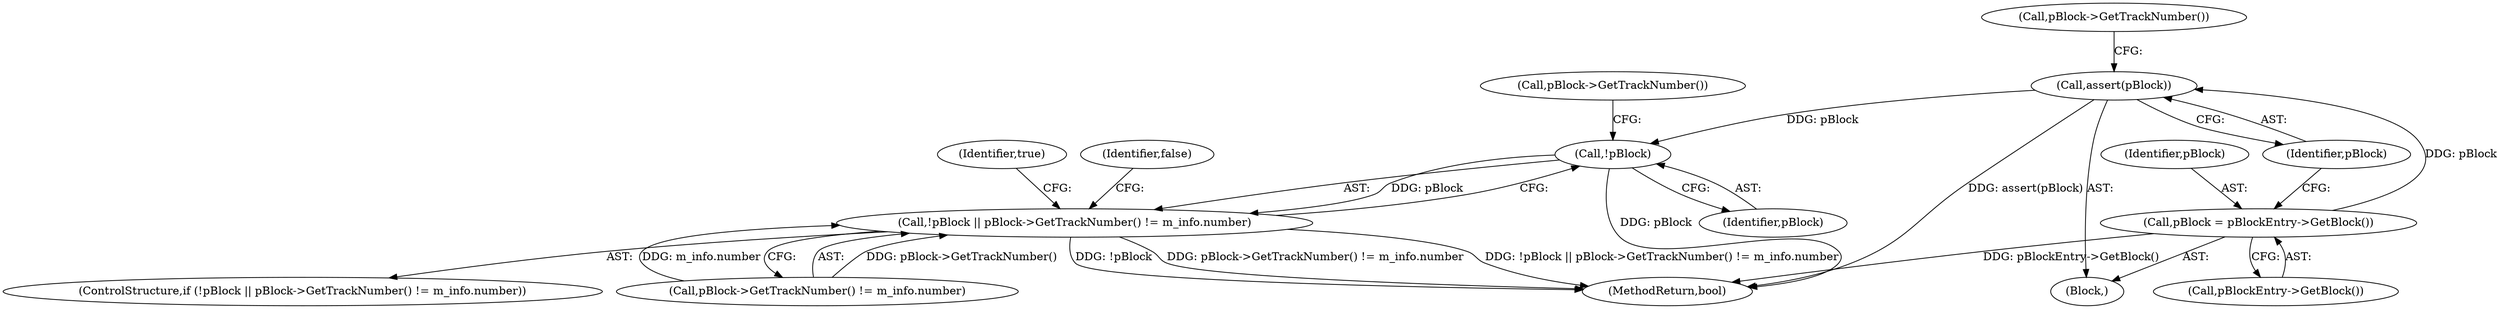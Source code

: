 digraph "1_Android_04839626ed859623901ebd3a5fd483982186b59d_213@API" {
"1000108" [label="(Call,assert(pBlock))"];
"1000105" [label="(Call,pBlock = pBlockEntry->GetBlock())"];
"1000118" [label="(Call,!pBlock)"];
"1000117" [label="(Call,!pBlock || pBlock->GetTrackNumber() != m_info.number)"];
"1000116" [label="(ControlStructure,if (!pBlock || pBlock->GetTrackNumber() != m_info.number))"];
"1000117" [label="(Call,!pBlock || pBlock->GetTrackNumber() != m_info.number)"];
"1000121" [label="(Call,pBlock->GetTrackNumber())"];
"1000129" [label="(MethodReturn,bool)"];
"1000105" [label="(Call,pBlock = pBlockEntry->GetBlock())"];
"1000128" [label="(Identifier,true)"];
"1000102" [label="(Block,)"];
"1000112" [label="(Call,pBlock->GetTrackNumber())"];
"1000119" [label="(Identifier,pBlock)"];
"1000126" [label="(Identifier,false)"];
"1000109" [label="(Identifier,pBlock)"];
"1000107" [label="(Call,pBlockEntry->GetBlock())"];
"1000120" [label="(Call,pBlock->GetTrackNumber() != m_info.number)"];
"1000118" [label="(Call,!pBlock)"];
"1000106" [label="(Identifier,pBlock)"];
"1000108" [label="(Call,assert(pBlock))"];
"1000108" -> "1000102"  [label="AST: "];
"1000108" -> "1000109"  [label="CFG: "];
"1000109" -> "1000108"  [label="AST: "];
"1000112" -> "1000108"  [label="CFG: "];
"1000108" -> "1000129"  [label="DDG: assert(pBlock)"];
"1000105" -> "1000108"  [label="DDG: pBlock"];
"1000108" -> "1000118"  [label="DDG: pBlock"];
"1000105" -> "1000102"  [label="AST: "];
"1000105" -> "1000107"  [label="CFG: "];
"1000106" -> "1000105"  [label="AST: "];
"1000107" -> "1000105"  [label="AST: "];
"1000109" -> "1000105"  [label="CFG: "];
"1000105" -> "1000129"  [label="DDG: pBlockEntry->GetBlock()"];
"1000118" -> "1000117"  [label="AST: "];
"1000118" -> "1000119"  [label="CFG: "];
"1000119" -> "1000118"  [label="AST: "];
"1000121" -> "1000118"  [label="CFG: "];
"1000117" -> "1000118"  [label="CFG: "];
"1000118" -> "1000129"  [label="DDG: pBlock"];
"1000118" -> "1000117"  [label="DDG: pBlock"];
"1000117" -> "1000116"  [label="AST: "];
"1000117" -> "1000120"  [label="CFG: "];
"1000120" -> "1000117"  [label="AST: "];
"1000126" -> "1000117"  [label="CFG: "];
"1000128" -> "1000117"  [label="CFG: "];
"1000117" -> "1000129"  [label="DDG: !pBlock || pBlock->GetTrackNumber() != m_info.number"];
"1000117" -> "1000129"  [label="DDG: !pBlock"];
"1000117" -> "1000129"  [label="DDG: pBlock->GetTrackNumber() != m_info.number"];
"1000120" -> "1000117"  [label="DDG: pBlock->GetTrackNumber()"];
"1000120" -> "1000117"  [label="DDG: m_info.number"];
}
